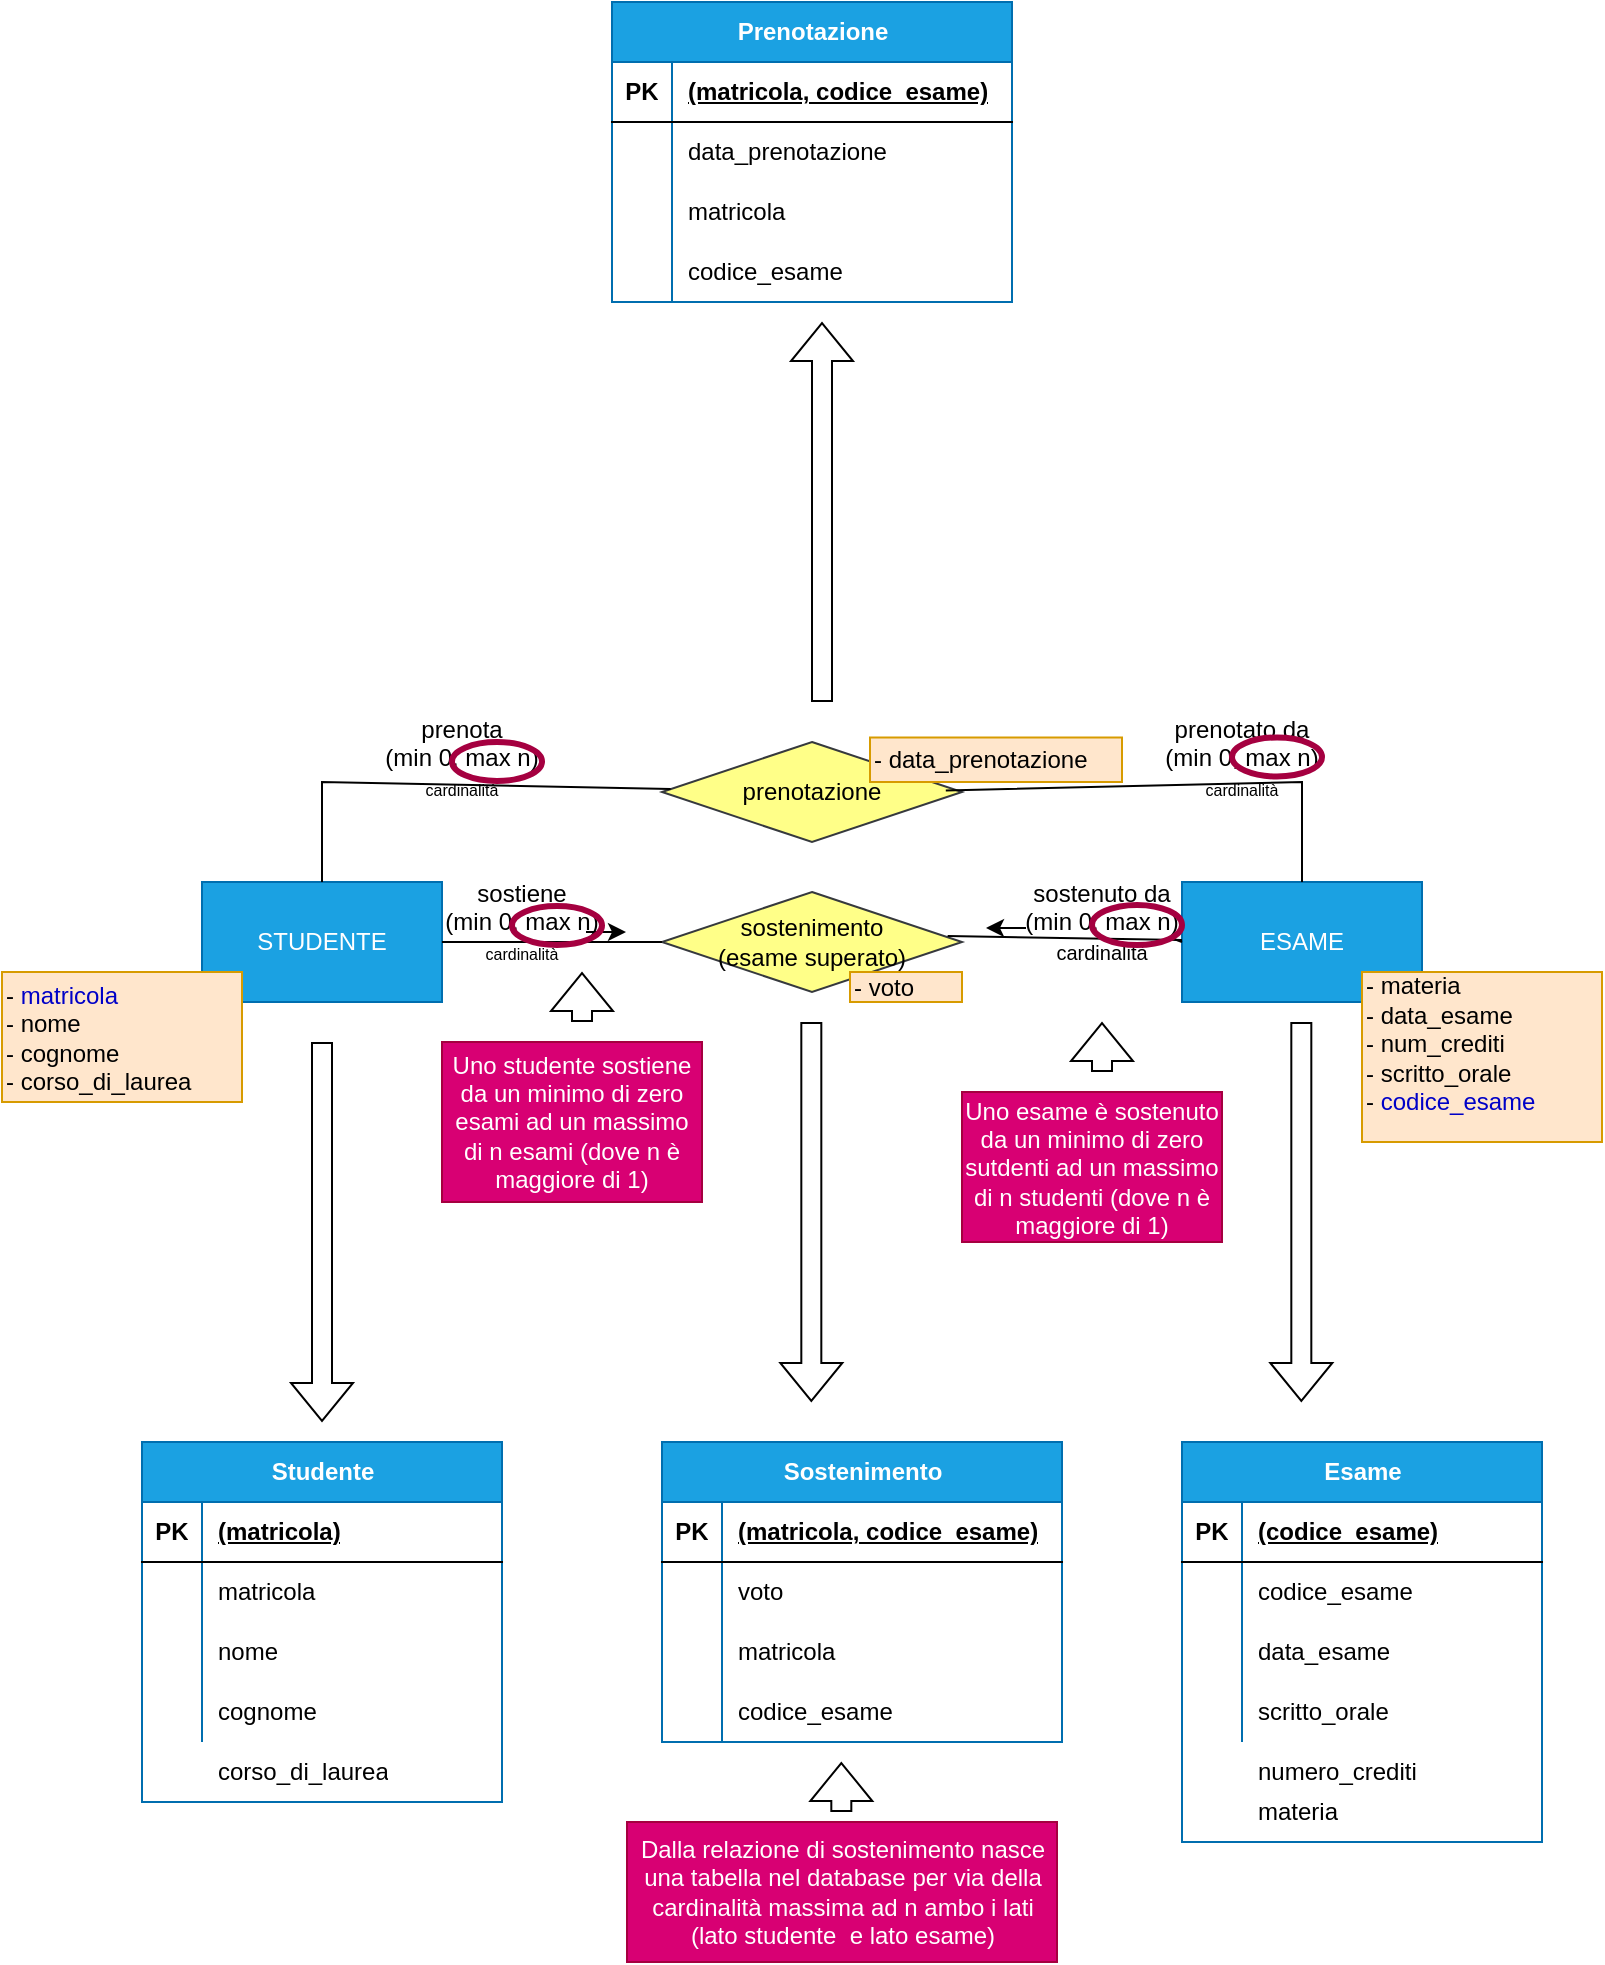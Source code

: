 <mxfile version="22.0.3" type="device">
  <diagram name="Pagina-1" id="_Cii6vIrATYjQEPlxgoE">
    <mxGraphModel dx="2128" dy="1775" grid="1" gridSize="10" guides="1" tooltips="1" connect="1" arrows="1" fold="1" page="1" pageScale="1" pageWidth="827" pageHeight="1169" math="0" shadow="0">
      <root>
        <mxCell id="0" />
        <mxCell id="1" parent="0" />
        <mxCell id="sfrikEFSX6h9XtLuS2t6-1" value="ESAME" style="rounded=0;whiteSpace=wrap;html=1;fillColor=#1ba1e2;strokeColor=#006EAF;fontColor=#ffffff;" vertex="1" parent="1">
          <mxGeometry x="580" y="370" width="120" height="60" as="geometry" />
        </mxCell>
        <mxCell id="sfrikEFSX6h9XtLuS2t6-2" value="sostenimento&lt;br&gt;(esame superato)" style="rhombus;whiteSpace=wrap;html=1;fillColor=#ffff88;strokeColor=#36393d;" vertex="1" parent="1">
          <mxGeometry x="320" y="375" width="150" height="50" as="geometry" />
        </mxCell>
        <mxCell id="sfrikEFSX6h9XtLuS2t6-3" value="STUDENTE" style="rounded=0;whiteSpace=wrap;html=1;fillColor=#1ba1e2;strokeColor=#006EAF;fontColor=#ffffff;" vertex="1" parent="1">
          <mxGeometry x="90" y="370" width="120" height="60" as="geometry" />
        </mxCell>
        <mxCell id="sfrikEFSX6h9XtLuS2t6-4" value="- &lt;font color=&quot;#0000c7&quot;&gt;matricola&lt;/font&gt;&lt;br&gt;- nome&lt;br&gt;- cognome&lt;br&gt;- corso_di_laurea" style="text;html=1;strokeColor=#d79b00;fillColor=#ffe6cc;align=left;verticalAlign=middle;whiteSpace=wrap;rounded=0;" vertex="1" parent="1">
          <mxGeometry x="-10" y="415" width="120" height="65" as="geometry" />
        </mxCell>
        <mxCell id="sfrikEFSX6h9XtLuS2t6-5" value="&lt;div style=&quot;&quot;&gt;- materia&lt;/div&gt;&lt;div style=&quot;&quot;&gt;- data_esame&lt;/div&gt;&lt;div style=&quot;&quot;&gt;- num_crediti&lt;/div&gt;&lt;div style=&quot;&quot;&gt;- scritto_orale&lt;/div&gt;&lt;div style=&quot;&quot;&gt;- &lt;font color=&quot;#0000c7&quot;&gt;codice_esame&lt;/font&gt;&lt;/div&gt;&lt;div style=&quot;&quot;&gt;&lt;br&gt;&lt;/div&gt;" style="text;html=1;strokeColor=#d79b00;fillColor=#ffe6cc;align=left;verticalAlign=middle;whiteSpace=wrap;rounded=0;" vertex="1" parent="1">
          <mxGeometry x="670" y="415" width="120" height="85" as="geometry" />
        </mxCell>
        <mxCell id="sfrikEFSX6h9XtLuS2t6-6" value="&lt;div style=&quot;&quot;&gt;- voto&lt;/div&gt;" style="text;html=1;strokeColor=#d79b00;fillColor=#ffe6cc;align=left;verticalAlign=middle;whiteSpace=wrap;rounded=0;" vertex="1" parent="1">
          <mxGeometry x="414" y="415" width="56" height="15" as="geometry" />
        </mxCell>
        <mxCell id="sfrikEFSX6h9XtLuS2t6-7" value="" style="endArrow=none;html=1;rounded=0;" edge="1" parent="1" source="sfrikEFSX6h9XtLuS2t6-3">
          <mxGeometry width="50" height="50" relative="1" as="geometry">
            <mxPoint x="390" y="450" as="sourcePoint" />
            <mxPoint x="320" y="400" as="targetPoint" />
          </mxGeometry>
        </mxCell>
        <mxCell id="sfrikEFSX6h9XtLuS2t6-8" value="" style="endArrow=none;html=1;rounded=0;entryX=0;entryY=0.5;entryDx=0;entryDy=0;" edge="1" parent="1" source="sfrikEFSX6h9XtLuS2t6-68" target="sfrikEFSX6h9XtLuS2t6-1">
          <mxGeometry width="50" height="50" relative="1" as="geometry">
            <mxPoint x="480" y="399.5" as="sourcePoint" />
            <mxPoint x="590" y="399.5" as="targetPoint" />
          </mxGeometry>
        </mxCell>
        <mxCell id="sfrikEFSX6h9XtLuS2t6-10" value="sostenuto da&lt;br&gt;(min 0, max n)&lt;br&gt;&lt;font style=&quot;font-size: 10px;&quot;&gt;cardinalità&lt;/font&gt;" style="text;html=1;strokeColor=none;fillColor=none;align=center;verticalAlign=middle;whiteSpace=wrap;rounded=0;" vertex="1" parent="1">
          <mxGeometry x="500" y="374.5" width="80" height="30" as="geometry" />
        </mxCell>
        <mxCell id="sfrikEFSX6h9XtLuS2t6-11" value="" style="endArrow=classic;html=1;rounded=0;" edge="1" parent="1">
          <mxGeometry width="50" height="50" relative="1" as="geometry">
            <mxPoint x="282" y="395" as="sourcePoint" />
            <mxPoint x="302" y="395" as="targetPoint" />
          </mxGeometry>
        </mxCell>
        <mxCell id="sfrikEFSX6h9XtLuS2t6-12" value="" style="endArrow=classic;html=1;rounded=0;" edge="1" parent="1">
          <mxGeometry width="50" height="50" relative="1" as="geometry">
            <mxPoint x="502" y="393" as="sourcePoint" />
            <mxPoint x="482" y="393" as="targetPoint" />
          </mxGeometry>
        </mxCell>
        <mxCell id="sfrikEFSX6h9XtLuS2t6-13" value="prenotazione" style="rhombus;whiteSpace=wrap;html=1;fillColor=#ffff88;strokeColor=#36393d;" vertex="1" parent="1">
          <mxGeometry x="320" y="300" width="150" height="50" as="geometry" />
        </mxCell>
        <mxCell id="sfrikEFSX6h9XtLuS2t6-14" value="" style="endArrow=none;html=1;rounded=0;exitX=1;exitY=0.5;exitDx=0;exitDy=0;" edge="1" parent="1" source="sfrikEFSX6h9XtLuS2t6-3" target="sfrikEFSX6h9XtLuS2t6-9">
          <mxGeometry width="50" height="50" relative="1" as="geometry">
            <mxPoint x="210" y="400" as="sourcePoint" />
            <mxPoint x="320" y="400" as="targetPoint" />
          </mxGeometry>
        </mxCell>
        <mxCell id="sfrikEFSX6h9XtLuS2t6-9" value="sostiene&lt;br&gt;(min 0, max n) &lt;font style=&quot;font-size: 8px;&quot;&gt;cardinalità&lt;/font&gt;" style="text;html=1;strokeColor=none;fillColor=none;align=center;verticalAlign=middle;whiteSpace=wrap;rounded=0;" vertex="1" parent="1">
          <mxGeometry x="210" y="372" width="80" height="35" as="geometry" />
        </mxCell>
        <mxCell id="sfrikEFSX6h9XtLuS2t6-15" value="Uno studente sostiene da un minimo di zero esami ad un massimo di n esami (dove n è maggiore di 1)" style="text;html=1;strokeColor=#A50040;fillColor=#d80073;align=center;verticalAlign=middle;whiteSpace=wrap;rounded=0;fontColor=#ffffff;" vertex="1" parent="1">
          <mxGeometry x="210" y="450" width="130" height="80" as="geometry" />
        </mxCell>
        <mxCell id="sfrikEFSX6h9XtLuS2t6-17" value="" style="shape=flexArrow;endArrow=classic;html=1;rounded=0;" edge="1" parent="1">
          <mxGeometry width="50" height="50" relative="1" as="geometry">
            <mxPoint x="280" y="440" as="sourcePoint" />
            <mxPoint x="280" y="415" as="targetPoint" />
          </mxGeometry>
        </mxCell>
        <mxCell id="sfrikEFSX6h9XtLuS2t6-18" value="Uno esame è sostenuto da un minimo di zero sutdenti ad un massimo di n studenti (dove n è maggiore di 1)" style="text;html=1;strokeColor=#A50040;fillColor=#d80073;align=center;verticalAlign=middle;whiteSpace=wrap;rounded=0;fontColor=#ffffff;" vertex="1" parent="1">
          <mxGeometry x="470" y="475" width="130" height="75" as="geometry" />
        </mxCell>
        <mxCell id="sfrikEFSX6h9XtLuS2t6-19" value="" style="shape=flexArrow;endArrow=classic;html=1;rounded=0;" edge="1" parent="1">
          <mxGeometry width="50" height="50" relative="1" as="geometry">
            <mxPoint x="540" y="465" as="sourcePoint" />
            <mxPoint x="540" y="440" as="targetPoint" />
          </mxGeometry>
        </mxCell>
        <mxCell id="sfrikEFSX6h9XtLuS2t6-20" value="" style="shape=flexArrow;endArrow=classic;html=1;rounded=0;" edge="1" parent="1">
          <mxGeometry width="50" height="50" relative="1" as="geometry">
            <mxPoint x="394.66" y="440" as="sourcePoint" />
            <mxPoint x="394.66" y="630" as="targetPoint" />
          </mxGeometry>
        </mxCell>
        <mxCell id="sfrikEFSX6h9XtLuS2t6-21" value="Sostenimento" style="shape=table;startSize=30;container=1;collapsible=1;childLayout=tableLayout;fixedRows=1;rowLines=0;fontStyle=1;align=center;resizeLast=1;html=1;fillColor=#1ba1e2;fontColor=#ffffff;strokeColor=#006EAF;" vertex="1" parent="1">
          <mxGeometry x="320" y="650" width="200" height="150" as="geometry" />
        </mxCell>
        <mxCell id="sfrikEFSX6h9XtLuS2t6-22" value="" style="shape=tableRow;horizontal=0;startSize=0;swimlaneHead=0;swimlaneBody=0;fillColor=none;collapsible=0;dropTarget=0;points=[[0,0.5],[1,0.5]];portConstraint=eastwest;top=0;left=0;right=0;bottom=1;" vertex="1" parent="sfrikEFSX6h9XtLuS2t6-21">
          <mxGeometry y="30" width="200" height="30" as="geometry" />
        </mxCell>
        <mxCell id="sfrikEFSX6h9XtLuS2t6-23" value="PK" style="shape=partialRectangle;connectable=0;fillColor=none;top=0;left=0;bottom=0;right=0;fontStyle=1;overflow=hidden;whiteSpace=wrap;html=1;" vertex="1" parent="sfrikEFSX6h9XtLuS2t6-22">
          <mxGeometry width="30" height="30" as="geometry">
            <mxRectangle width="30" height="30" as="alternateBounds" />
          </mxGeometry>
        </mxCell>
        <mxCell id="sfrikEFSX6h9XtLuS2t6-24" value="(matricola, codice_esame)" style="shape=partialRectangle;connectable=0;fillColor=none;top=0;left=0;bottom=0;right=0;align=left;spacingLeft=6;fontStyle=5;overflow=hidden;whiteSpace=wrap;html=1;" vertex="1" parent="sfrikEFSX6h9XtLuS2t6-22">
          <mxGeometry x="30" width="170" height="30" as="geometry">
            <mxRectangle width="170" height="30" as="alternateBounds" />
          </mxGeometry>
        </mxCell>
        <mxCell id="sfrikEFSX6h9XtLuS2t6-25" value="" style="shape=tableRow;horizontal=0;startSize=0;swimlaneHead=0;swimlaneBody=0;fillColor=none;collapsible=0;dropTarget=0;points=[[0,0.5],[1,0.5]];portConstraint=eastwest;top=0;left=0;right=0;bottom=0;" vertex="1" parent="sfrikEFSX6h9XtLuS2t6-21">
          <mxGeometry y="60" width="200" height="30" as="geometry" />
        </mxCell>
        <mxCell id="sfrikEFSX6h9XtLuS2t6-26" value="" style="shape=partialRectangle;connectable=0;fillColor=none;top=0;left=0;bottom=0;right=0;editable=1;overflow=hidden;whiteSpace=wrap;html=1;" vertex="1" parent="sfrikEFSX6h9XtLuS2t6-25">
          <mxGeometry width="30" height="30" as="geometry">
            <mxRectangle width="30" height="30" as="alternateBounds" />
          </mxGeometry>
        </mxCell>
        <mxCell id="sfrikEFSX6h9XtLuS2t6-27" value="voto" style="shape=partialRectangle;connectable=0;fillColor=none;top=0;left=0;bottom=0;right=0;align=left;spacingLeft=6;overflow=hidden;whiteSpace=wrap;html=1;" vertex="1" parent="sfrikEFSX6h9XtLuS2t6-25">
          <mxGeometry x="30" width="170" height="30" as="geometry">
            <mxRectangle width="170" height="30" as="alternateBounds" />
          </mxGeometry>
        </mxCell>
        <mxCell id="sfrikEFSX6h9XtLuS2t6-28" value="" style="shape=tableRow;horizontal=0;startSize=0;swimlaneHead=0;swimlaneBody=0;fillColor=none;collapsible=0;dropTarget=0;points=[[0,0.5],[1,0.5]];portConstraint=eastwest;top=0;left=0;right=0;bottom=0;" vertex="1" parent="sfrikEFSX6h9XtLuS2t6-21">
          <mxGeometry y="90" width="200" height="30" as="geometry" />
        </mxCell>
        <mxCell id="sfrikEFSX6h9XtLuS2t6-29" value="" style="shape=partialRectangle;connectable=0;fillColor=none;top=0;left=0;bottom=0;right=0;editable=1;overflow=hidden;whiteSpace=wrap;html=1;" vertex="1" parent="sfrikEFSX6h9XtLuS2t6-28">
          <mxGeometry width="30" height="30" as="geometry">
            <mxRectangle width="30" height="30" as="alternateBounds" />
          </mxGeometry>
        </mxCell>
        <mxCell id="sfrikEFSX6h9XtLuS2t6-30" value="matricola" style="shape=partialRectangle;connectable=0;fillColor=none;top=0;left=0;bottom=0;right=0;align=left;spacingLeft=6;overflow=hidden;whiteSpace=wrap;html=1;" vertex="1" parent="sfrikEFSX6h9XtLuS2t6-28">
          <mxGeometry x="30" width="170" height="30" as="geometry">
            <mxRectangle width="170" height="30" as="alternateBounds" />
          </mxGeometry>
        </mxCell>
        <mxCell id="sfrikEFSX6h9XtLuS2t6-31" value="" style="shape=tableRow;horizontal=0;startSize=0;swimlaneHead=0;swimlaneBody=0;fillColor=none;collapsible=0;dropTarget=0;points=[[0,0.5],[1,0.5]];portConstraint=eastwest;top=0;left=0;right=0;bottom=0;" vertex="1" parent="sfrikEFSX6h9XtLuS2t6-21">
          <mxGeometry y="120" width="200" height="30" as="geometry" />
        </mxCell>
        <mxCell id="sfrikEFSX6h9XtLuS2t6-32" value="" style="shape=partialRectangle;connectable=0;fillColor=none;top=0;left=0;bottom=0;right=0;editable=1;overflow=hidden;whiteSpace=wrap;html=1;" vertex="1" parent="sfrikEFSX6h9XtLuS2t6-31">
          <mxGeometry width="30" height="30" as="geometry">
            <mxRectangle width="30" height="30" as="alternateBounds" />
          </mxGeometry>
        </mxCell>
        <mxCell id="sfrikEFSX6h9XtLuS2t6-33" value="codice_esame" style="shape=partialRectangle;connectable=0;fillColor=none;top=0;left=0;bottom=0;right=0;align=left;spacingLeft=6;overflow=hidden;whiteSpace=wrap;html=1;" vertex="1" parent="sfrikEFSX6h9XtLuS2t6-31">
          <mxGeometry x="30" width="170" height="30" as="geometry">
            <mxRectangle width="170" height="30" as="alternateBounds" />
          </mxGeometry>
        </mxCell>
        <mxCell id="sfrikEFSX6h9XtLuS2t6-34" value="Studente" style="shape=table;startSize=30;container=1;collapsible=1;childLayout=tableLayout;fixedRows=1;rowLines=0;fontStyle=1;align=center;resizeLast=1;html=1;fillColor=#1ba1e2;fontColor=#ffffff;strokeColor=#006EAF;" vertex="1" parent="1">
          <mxGeometry x="60" y="650" width="180" height="180" as="geometry" />
        </mxCell>
        <mxCell id="sfrikEFSX6h9XtLuS2t6-35" value="" style="shape=tableRow;horizontal=0;startSize=0;swimlaneHead=0;swimlaneBody=0;fillColor=none;collapsible=0;dropTarget=0;points=[[0,0.5],[1,0.5]];portConstraint=eastwest;top=0;left=0;right=0;bottom=1;" vertex="1" parent="sfrikEFSX6h9XtLuS2t6-34">
          <mxGeometry y="30" width="180" height="30" as="geometry" />
        </mxCell>
        <mxCell id="sfrikEFSX6h9XtLuS2t6-36" value="PK" style="shape=partialRectangle;connectable=0;fillColor=none;top=0;left=0;bottom=0;right=0;fontStyle=1;overflow=hidden;whiteSpace=wrap;html=1;" vertex="1" parent="sfrikEFSX6h9XtLuS2t6-35">
          <mxGeometry width="30" height="30" as="geometry">
            <mxRectangle width="30" height="30" as="alternateBounds" />
          </mxGeometry>
        </mxCell>
        <mxCell id="sfrikEFSX6h9XtLuS2t6-37" value="(matricola)" style="shape=partialRectangle;connectable=0;fillColor=none;top=0;left=0;bottom=0;right=0;align=left;spacingLeft=6;fontStyle=5;overflow=hidden;whiteSpace=wrap;html=1;" vertex="1" parent="sfrikEFSX6h9XtLuS2t6-35">
          <mxGeometry x="30" width="150" height="30" as="geometry">
            <mxRectangle width="150" height="30" as="alternateBounds" />
          </mxGeometry>
        </mxCell>
        <mxCell id="sfrikEFSX6h9XtLuS2t6-38" value="" style="shape=tableRow;horizontal=0;startSize=0;swimlaneHead=0;swimlaneBody=0;fillColor=none;collapsible=0;dropTarget=0;points=[[0,0.5],[1,0.5]];portConstraint=eastwest;top=0;left=0;right=0;bottom=0;" vertex="1" parent="sfrikEFSX6h9XtLuS2t6-34">
          <mxGeometry y="60" width="180" height="30" as="geometry" />
        </mxCell>
        <mxCell id="sfrikEFSX6h9XtLuS2t6-39" value="" style="shape=partialRectangle;connectable=0;fillColor=none;top=0;left=0;bottom=0;right=0;editable=1;overflow=hidden;whiteSpace=wrap;html=1;" vertex="1" parent="sfrikEFSX6h9XtLuS2t6-38">
          <mxGeometry width="30" height="30" as="geometry">
            <mxRectangle width="30" height="30" as="alternateBounds" />
          </mxGeometry>
        </mxCell>
        <mxCell id="sfrikEFSX6h9XtLuS2t6-40" value="matricola" style="shape=partialRectangle;connectable=0;fillColor=none;top=0;left=0;bottom=0;right=0;align=left;spacingLeft=6;overflow=hidden;whiteSpace=wrap;html=1;" vertex="1" parent="sfrikEFSX6h9XtLuS2t6-38">
          <mxGeometry x="30" width="150" height="30" as="geometry">
            <mxRectangle width="150" height="30" as="alternateBounds" />
          </mxGeometry>
        </mxCell>
        <mxCell id="sfrikEFSX6h9XtLuS2t6-41" value="" style="shape=tableRow;horizontal=0;startSize=0;swimlaneHead=0;swimlaneBody=0;fillColor=none;collapsible=0;dropTarget=0;points=[[0,0.5],[1,0.5]];portConstraint=eastwest;top=0;left=0;right=0;bottom=0;" vertex="1" parent="sfrikEFSX6h9XtLuS2t6-34">
          <mxGeometry y="90" width="180" height="30" as="geometry" />
        </mxCell>
        <mxCell id="sfrikEFSX6h9XtLuS2t6-42" value="" style="shape=partialRectangle;connectable=0;fillColor=none;top=0;left=0;bottom=0;right=0;editable=1;overflow=hidden;whiteSpace=wrap;html=1;" vertex="1" parent="sfrikEFSX6h9XtLuS2t6-41">
          <mxGeometry width="30" height="30" as="geometry">
            <mxRectangle width="30" height="30" as="alternateBounds" />
          </mxGeometry>
        </mxCell>
        <mxCell id="sfrikEFSX6h9XtLuS2t6-43" value="nome" style="shape=partialRectangle;connectable=0;fillColor=none;top=0;left=0;bottom=0;right=0;align=left;spacingLeft=6;overflow=hidden;whiteSpace=wrap;html=1;" vertex="1" parent="sfrikEFSX6h9XtLuS2t6-41">
          <mxGeometry x="30" width="150" height="30" as="geometry">
            <mxRectangle width="150" height="30" as="alternateBounds" />
          </mxGeometry>
        </mxCell>
        <mxCell id="sfrikEFSX6h9XtLuS2t6-44" value="" style="shape=tableRow;horizontal=0;startSize=0;swimlaneHead=0;swimlaneBody=0;fillColor=none;collapsible=0;dropTarget=0;points=[[0,0.5],[1,0.5]];portConstraint=eastwest;top=0;left=0;right=0;bottom=0;" vertex="1" parent="sfrikEFSX6h9XtLuS2t6-34">
          <mxGeometry y="120" width="180" height="30" as="geometry" />
        </mxCell>
        <mxCell id="sfrikEFSX6h9XtLuS2t6-45" value="" style="shape=partialRectangle;connectable=0;fillColor=none;top=0;left=0;bottom=0;right=0;editable=1;overflow=hidden;whiteSpace=wrap;html=1;" vertex="1" parent="sfrikEFSX6h9XtLuS2t6-44">
          <mxGeometry width="30" height="30" as="geometry">
            <mxRectangle width="30" height="30" as="alternateBounds" />
          </mxGeometry>
        </mxCell>
        <mxCell id="sfrikEFSX6h9XtLuS2t6-46" value="cognome" style="shape=partialRectangle;connectable=0;fillColor=none;top=0;left=0;bottom=0;right=0;align=left;spacingLeft=6;overflow=hidden;whiteSpace=wrap;html=1;" vertex="1" parent="sfrikEFSX6h9XtLuS2t6-44">
          <mxGeometry x="30" width="150" height="30" as="geometry">
            <mxRectangle width="150" height="30" as="alternateBounds" />
          </mxGeometry>
        </mxCell>
        <mxCell id="sfrikEFSX6h9XtLuS2t6-47" value="Esame" style="shape=table;startSize=30;container=1;collapsible=1;childLayout=tableLayout;fixedRows=1;rowLines=0;fontStyle=1;align=center;resizeLast=1;html=1;fillColor=#1ba1e2;fontColor=#ffffff;strokeColor=#006EAF;" vertex="1" parent="1">
          <mxGeometry x="580" y="650" width="180" height="200" as="geometry" />
        </mxCell>
        <mxCell id="sfrikEFSX6h9XtLuS2t6-48" value="" style="shape=tableRow;horizontal=0;startSize=0;swimlaneHead=0;swimlaneBody=0;fillColor=none;collapsible=0;dropTarget=0;points=[[0,0.5],[1,0.5]];portConstraint=eastwest;top=0;left=0;right=0;bottom=1;" vertex="1" parent="sfrikEFSX6h9XtLuS2t6-47">
          <mxGeometry y="30" width="180" height="30" as="geometry" />
        </mxCell>
        <mxCell id="sfrikEFSX6h9XtLuS2t6-49" value="PK" style="shape=partialRectangle;connectable=0;fillColor=none;top=0;left=0;bottom=0;right=0;fontStyle=1;overflow=hidden;whiteSpace=wrap;html=1;" vertex="1" parent="sfrikEFSX6h9XtLuS2t6-48">
          <mxGeometry width="30" height="30" as="geometry">
            <mxRectangle width="30" height="30" as="alternateBounds" />
          </mxGeometry>
        </mxCell>
        <mxCell id="sfrikEFSX6h9XtLuS2t6-50" value="(codice_esame)" style="shape=partialRectangle;connectable=0;fillColor=none;top=0;left=0;bottom=0;right=0;align=left;spacingLeft=6;fontStyle=5;overflow=hidden;whiteSpace=wrap;html=1;" vertex="1" parent="sfrikEFSX6h9XtLuS2t6-48">
          <mxGeometry x="30" width="150" height="30" as="geometry">
            <mxRectangle width="150" height="30" as="alternateBounds" />
          </mxGeometry>
        </mxCell>
        <mxCell id="sfrikEFSX6h9XtLuS2t6-51" value="" style="shape=tableRow;horizontal=0;startSize=0;swimlaneHead=0;swimlaneBody=0;fillColor=none;collapsible=0;dropTarget=0;points=[[0,0.5],[1,0.5]];portConstraint=eastwest;top=0;left=0;right=0;bottom=0;" vertex="1" parent="sfrikEFSX6h9XtLuS2t6-47">
          <mxGeometry y="60" width="180" height="30" as="geometry" />
        </mxCell>
        <mxCell id="sfrikEFSX6h9XtLuS2t6-52" value="" style="shape=partialRectangle;connectable=0;fillColor=none;top=0;left=0;bottom=0;right=0;editable=1;overflow=hidden;whiteSpace=wrap;html=1;" vertex="1" parent="sfrikEFSX6h9XtLuS2t6-51">
          <mxGeometry width="30" height="30" as="geometry">
            <mxRectangle width="30" height="30" as="alternateBounds" />
          </mxGeometry>
        </mxCell>
        <mxCell id="sfrikEFSX6h9XtLuS2t6-53" value="codice_esame" style="shape=partialRectangle;connectable=0;fillColor=none;top=0;left=0;bottom=0;right=0;align=left;spacingLeft=6;overflow=hidden;whiteSpace=wrap;html=1;" vertex="1" parent="sfrikEFSX6h9XtLuS2t6-51">
          <mxGeometry x="30" width="150" height="30" as="geometry">
            <mxRectangle width="150" height="30" as="alternateBounds" />
          </mxGeometry>
        </mxCell>
        <mxCell id="sfrikEFSX6h9XtLuS2t6-54" value="" style="shape=tableRow;horizontal=0;startSize=0;swimlaneHead=0;swimlaneBody=0;fillColor=none;collapsible=0;dropTarget=0;points=[[0,0.5],[1,0.5]];portConstraint=eastwest;top=0;left=0;right=0;bottom=0;" vertex="1" parent="sfrikEFSX6h9XtLuS2t6-47">
          <mxGeometry y="90" width="180" height="30" as="geometry" />
        </mxCell>
        <mxCell id="sfrikEFSX6h9XtLuS2t6-55" value="" style="shape=partialRectangle;connectable=0;fillColor=none;top=0;left=0;bottom=0;right=0;editable=1;overflow=hidden;whiteSpace=wrap;html=1;" vertex="1" parent="sfrikEFSX6h9XtLuS2t6-54">
          <mxGeometry width="30" height="30" as="geometry">
            <mxRectangle width="30" height="30" as="alternateBounds" />
          </mxGeometry>
        </mxCell>
        <mxCell id="sfrikEFSX6h9XtLuS2t6-56" value="data_esame" style="shape=partialRectangle;connectable=0;fillColor=none;top=0;left=0;bottom=0;right=0;align=left;spacingLeft=6;overflow=hidden;whiteSpace=wrap;html=1;" vertex="1" parent="sfrikEFSX6h9XtLuS2t6-54">
          <mxGeometry x="30" width="150" height="30" as="geometry">
            <mxRectangle width="150" height="30" as="alternateBounds" />
          </mxGeometry>
        </mxCell>
        <mxCell id="sfrikEFSX6h9XtLuS2t6-57" value="" style="shape=tableRow;horizontal=0;startSize=0;swimlaneHead=0;swimlaneBody=0;fillColor=none;collapsible=0;dropTarget=0;points=[[0,0.5],[1,0.5]];portConstraint=eastwest;top=0;left=0;right=0;bottom=0;" vertex="1" parent="sfrikEFSX6h9XtLuS2t6-47">
          <mxGeometry y="120" width="180" height="30" as="geometry" />
        </mxCell>
        <mxCell id="sfrikEFSX6h9XtLuS2t6-58" value="" style="shape=partialRectangle;connectable=0;fillColor=none;top=0;left=0;bottom=0;right=0;editable=1;overflow=hidden;whiteSpace=wrap;html=1;" vertex="1" parent="sfrikEFSX6h9XtLuS2t6-57">
          <mxGeometry width="30" height="30" as="geometry">
            <mxRectangle width="30" height="30" as="alternateBounds" />
          </mxGeometry>
        </mxCell>
        <mxCell id="sfrikEFSX6h9XtLuS2t6-59" value="scritto_orale" style="shape=partialRectangle;connectable=0;fillColor=none;top=0;left=0;bottom=0;right=0;align=left;spacingLeft=6;overflow=hidden;whiteSpace=wrap;html=1;" vertex="1" parent="sfrikEFSX6h9XtLuS2t6-57">
          <mxGeometry x="30" width="150" height="30" as="geometry">
            <mxRectangle width="150" height="30" as="alternateBounds" />
          </mxGeometry>
        </mxCell>
        <mxCell id="sfrikEFSX6h9XtLuS2t6-60" value="" style="shape=flexArrow;endArrow=classic;html=1;rounded=0;" edge="1" parent="1">
          <mxGeometry width="50" height="50" relative="1" as="geometry">
            <mxPoint x="150" y="450" as="sourcePoint" />
            <mxPoint x="150" y="640" as="targetPoint" />
          </mxGeometry>
        </mxCell>
        <mxCell id="sfrikEFSX6h9XtLuS2t6-61" value="" style="shape=flexArrow;endArrow=classic;html=1;rounded=0;" edge="1" parent="1">
          <mxGeometry width="50" height="50" relative="1" as="geometry">
            <mxPoint x="639.66" y="440" as="sourcePoint" />
            <mxPoint x="639.66" y="630" as="targetPoint" />
          </mxGeometry>
        </mxCell>
        <mxCell id="sfrikEFSX6h9XtLuS2t6-62" value="Dalla relazione di sostenimento nasce una tabella nel database per via della cardinalità massima ad n ambo i lati (lato studente&amp;nbsp; e lato esame)" style="text;html=1;strokeColor=#A50040;fillColor=#d80073;align=center;verticalAlign=middle;whiteSpace=wrap;rounded=0;fontColor=#ffffff;" vertex="1" parent="1">
          <mxGeometry x="302.5" y="840" width="215" height="70" as="geometry" />
        </mxCell>
        <mxCell id="sfrikEFSX6h9XtLuS2t6-63" value="" style="shape=flexArrow;endArrow=classic;html=1;rounded=0;" edge="1" parent="1">
          <mxGeometry width="50" height="50" relative="1" as="geometry">
            <mxPoint x="409.66" y="835" as="sourcePoint" />
            <mxPoint x="409.66" y="810" as="targetPoint" />
          </mxGeometry>
        </mxCell>
        <mxCell id="sfrikEFSX6h9XtLuS2t6-64" value="corso_di_laurea" style="shape=partialRectangle;connectable=0;fillColor=none;top=0;left=0;bottom=0;right=0;align=left;spacingLeft=6;overflow=hidden;whiteSpace=wrap;html=1;" vertex="1" parent="1">
          <mxGeometry x="90" y="800" width="150" height="30" as="geometry">
            <mxRectangle width="150" height="30" as="alternateBounds" />
          </mxGeometry>
        </mxCell>
        <mxCell id="sfrikEFSX6h9XtLuS2t6-65" value="numero_crediti" style="shape=partialRectangle;connectable=0;fillColor=none;top=0;left=0;bottom=0;right=0;align=left;spacingLeft=6;overflow=hidden;whiteSpace=wrap;html=1;" vertex="1" parent="1">
          <mxGeometry x="610" y="800" width="150" height="30" as="geometry">
            <mxRectangle width="150" height="30" as="alternateBounds" />
          </mxGeometry>
        </mxCell>
        <mxCell id="sfrikEFSX6h9XtLuS2t6-66" value="" style="ellipse;whiteSpace=wrap;html=1;fillColor=none;fontColor=#ffffff;strokeColor=#A50040;strokeWidth=3;" vertex="1" parent="1">
          <mxGeometry x="245" y="382" width="45" height="19.5" as="geometry" />
        </mxCell>
        <mxCell id="sfrikEFSX6h9XtLuS2t6-67" value="materia" style="shape=partialRectangle;connectable=0;fillColor=none;top=0;left=0;bottom=0;right=0;align=left;spacingLeft=6;overflow=hidden;whiteSpace=wrap;html=1;" vertex="1" parent="1">
          <mxGeometry x="610" y="820" width="150" height="30" as="geometry">
            <mxRectangle width="150" height="30" as="alternateBounds" />
          </mxGeometry>
        </mxCell>
        <mxCell id="sfrikEFSX6h9XtLuS2t6-69" value="" style="endArrow=none;html=1;rounded=0;exitX=0.952;exitY=0.441;exitDx=0;exitDy=0;exitPerimeter=0;" edge="1" parent="1" source="sfrikEFSX6h9XtLuS2t6-2" target="sfrikEFSX6h9XtLuS2t6-1">
          <mxGeometry width="50" height="50" relative="1" as="geometry">
            <mxPoint x="470" y="400" as="sourcePoint" />
            <mxPoint x="580" y="400" as="targetPoint" />
          </mxGeometry>
        </mxCell>
        <mxCell id="sfrikEFSX6h9XtLuS2t6-68" value="" style="ellipse;whiteSpace=wrap;html=1;fillColor=none;fontColor=#ffffff;strokeColor=#A50040;strokeWidth=3;" vertex="1" parent="1">
          <mxGeometry x="535" y="381.5" width="45" height="20" as="geometry" />
        </mxCell>
        <mxCell id="sfrikEFSX6h9XtLuS2t6-73" value="" style="endArrow=none;html=1;rounded=0;exitX=0.5;exitY=0;exitDx=0;exitDy=0;" edge="1" parent="1" source="sfrikEFSX6h9XtLuS2t6-3" target="sfrikEFSX6h9XtLuS2t6-13">
          <mxGeometry width="50" height="50" relative="1" as="geometry">
            <mxPoint x="192.5" y="310" as="sourcePoint" />
            <mxPoint x="302.5" y="310" as="targetPoint" />
            <Array as="points">
              <mxPoint x="150" y="320" />
            </Array>
          </mxGeometry>
        </mxCell>
        <mxCell id="sfrikEFSX6h9XtLuS2t6-74" value="" style="endArrow=none;html=1;rounded=0;exitX=0.946;exitY=0.484;exitDx=0;exitDy=0;entryX=0.5;entryY=0;entryDx=0;entryDy=0;exitPerimeter=0;" edge="1" parent="1" source="sfrikEFSX6h9XtLuS2t6-13" target="sfrikEFSX6h9XtLuS2t6-1">
          <mxGeometry width="50" height="50" relative="1" as="geometry">
            <mxPoint x="334" y="326" as="sourcePoint" />
            <mxPoint x="160" y="380" as="targetPoint" />
            <Array as="points">
              <mxPoint x="640" y="320" />
            </Array>
          </mxGeometry>
        </mxCell>
        <mxCell id="sfrikEFSX6h9XtLuS2t6-75" value="prenota&lt;br&gt;(min 0, max n) &lt;font style=&quot;font-size: 8px;&quot;&gt;cardinalità&lt;/font&gt;" style="text;html=1;strokeColor=none;fillColor=none;align=center;verticalAlign=middle;whiteSpace=wrap;rounded=0;" vertex="1" parent="1">
          <mxGeometry x="180" y="290" width="80" height="35" as="geometry" />
        </mxCell>
        <mxCell id="sfrikEFSX6h9XtLuS2t6-76" value="prenotato da&lt;br&gt;(min 0, max n) &lt;font style=&quot;font-size: 8px;&quot;&gt;cardinalità&lt;/font&gt;" style="text;html=1;strokeColor=none;fillColor=none;align=center;verticalAlign=middle;whiteSpace=wrap;rounded=0;" vertex="1" parent="1">
          <mxGeometry x="570" y="290" width="80" height="35" as="geometry" />
        </mxCell>
        <mxCell id="sfrikEFSX6h9XtLuS2t6-77" value="" style="ellipse;whiteSpace=wrap;html=1;fillColor=none;fontColor=#ffffff;strokeColor=#A50040;strokeWidth=3;" vertex="1" parent="1">
          <mxGeometry x="215" y="300" width="45" height="19.5" as="geometry" />
        </mxCell>
        <mxCell id="sfrikEFSX6h9XtLuS2t6-78" value="" style="ellipse;whiteSpace=wrap;html=1;fillColor=none;fontColor=#ffffff;strokeColor=#A50040;strokeWidth=3;" vertex="1" parent="1">
          <mxGeometry x="605" y="297.75" width="45" height="19.5" as="geometry" />
        </mxCell>
        <mxCell id="sfrikEFSX6h9XtLuS2t6-79" value="" style="shape=flexArrow;endArrow=classic;html=1;rounded=0;" edge="1" parent="1">
          <mxGeometry width="50" height="50" relative="1" as="geometry">
            <mxPoint x="400" y="280" as="sourcePoint" />
            <mxPoint x="400" y="90" as="targetPoint" />
          </mxGeometry>
        </mxCell>
        <mxCell id="sfrikEFSX6h9XtLuS2t6-80" value="Prenotazione" style="shape=table;startSize=30;container=1;collapsible=1;childLayout=tableLayout;fixedRows=1;rowLines=0;fontStyle=1;align=center;resizeLast=1;html=1;fillColor=#1ba1e2;fontColor=#ffffff;strokeColor=#006EAF;" vertex="1" parent="1">
          <mxGeometry x="295" y="-70" width="200" height="150" as="geometry" />
        </mxCell>
        <mxCell id="sfrikEFSX6h9XtLuS2t6-81" value="" style="shape=tableRow;horizontal=0;startSize=0;swimlaneHead=0;swimlaneBody=0;fillColor=none;collapsible=0;dropTarget=0;points=[[0,0.5],[1,0.5]];portConstraint=eastwest;top=0;left=0;right=0;bottom=1;" vertex="1" parent="sfrikEFSX6h9XtLuS2t6-80">
          <mxGeometry y="30" width="200" height="30" as="geometry" />
        </mxCell>
        <mxCell id="sfrikEFSX6h9XtLuS2t6-82" value="PK" style="shape=partialRectangle;connectable=0;fillColor=none;top=0;left=0;bottom=0;right=0;fontStyle=1;overflow=hidden;whiteSpace=wrap;html=1;" vertex="1" parent="sfrikEFSX6h9XtLuS2t6-81">
          <mxGeometry width="30" height="30" as="geometry">
            <mxRectangle width="30" height="30" as="alternateBounds" />
          </mxGeometry>
        </mxCell>
        <mxCell id="sfrikEFSX6h9XtLuS2t6-83" value="(matricola, codice_esame)" style="shape=partialRectangle;connectable=0;fillColor=none;top=0;left=0;bottom=0;right=0;align=left;spacingLeft=6;fontStyle=5;overflow=hidden;whiteSpace=wrap;html=1;" vertex="1" parent="sfrikEFSX6h9XtLuS2t6-81">
          <mxGeometry x="30" width="170" height="30" as="geometry">
            <mxRectangle width="170" height="30" as="alternateBounds" />
          </mxGeometry>
        </mxCell>
        <mxCell id="sfrikEFSX6h9XtLuS2t6-84" value="" style="shape=tableRow;horizontal=0;startSize=0;swimlaneHead=0;swimlaneBody=0;fillColor=none;collapsible=0;dropTarget=0;points=[[0,0.5],[1,0.5]];portConstraint=eastwest;top=0;left=0;right=0;bottom=0;" vertex="1" parent="sfrikEFSX6h9XtLuS2t6-80">
          <mxGeometry y="60" width="200" height="30" as="geometry" />
        </mxCell>
        <mxCell id="sfrikEFSX6h9XtLuS2t6-85" value="" style="shape=partialRectangle;connectable=0;fillColor=none;top=0;left=0;bottom=0;right=0;editable=1;overflow=hidden;whiteSpace=wrap;html=1;" vertex="1" parent="sfrikEFSX6h9XtLuS2t6-84">
          <mxGeometry width="30" height="30" as="geometry">
            <mxRectangle width="30" height="30" as="alternateBounds" />
          </mxGeometry>
        </mxCell>
        <mxCell id="sfrikEFSX6h9XtLuS2t6-86" value="data_prenotazione" style="shape=partialRectangle;connectable=0;fillColor=none;top=0;left=0;bottom=0;right=0;align=left;spacingLeft=6;overflow=hidden;whiteSpace=wrap;html=1;" vertex="1" parent="sfrikEFSX6h9XtLuS2t6-84">
          <mxGeometry x="30" width="170" height="30" as="geometry">
            <mxRectangle width="170" height="30" as="alternateBounds" />
          </mxGeometry>
        </mxCell>
        <mxCell id="sfrikEFSX6h9XtLuS2t6-87" value="" style="shape=tableRow;horizontal=0;startSize=0;swimlaneHead=0;swimlaneBody=0;fillColor=none;collapsible=0;dropTarget=0;points=[[0,0.5],[1,0.5]];portConstraint=eastwest;top=0;left=0;right=0;bottom=0;" vertex="1" parent="sfrikEFSX6h9XtLuS2t6-80">
          <mxGeometry y="90" width="200" height="30" as="geometry" />
        </mxCell>
        <mxCell id="sfrikEFSX6h9XtLuS2t6-88" value="" style="shape=partialRectangle;connectable=0;fillColor=none;top=0;left=0;bottom=0;right=0;editable=1;overflow=hidden;whiteSpace=wrap;html=1;" vertex="1" parent="sfrikEFSX6h9XtLuS2t6-87">
          <mxGeometry width="30" height="30" as="geometry">
            <mxRectangle width="30" height="30" as="alternateBounds" />
          </mxGeometry>
        </mxCell>
        <mxCell id="sfrikEFSX6h9XtLuS2t6-89" value="matricola" style="shape=partialRectangle;connectable=0;fillColor=none;top=0;left=0;bottom=0;right=0;align=left;spacingLeft=6;overflow=hidden;whiteSpace=wrap;html=1;" vertex="1" parent="sfrikEFSX6h9XtLuS2t6-87">
          <mxGeometry x="30" width="170" height="30" as="geometry">
            <mxRectangle width="170" height="30" as="alternateBounds" />
          </mxGeometry>
        </mxCell>
        <mxCell id="sfrikEFSX6h9XtLuS2t6-90" value="" style="shape=tableRow;horizontal=0;startSize=0;swimlaneHead=0;swimlaneBody=0;fillColor=none;collapsible=0;dropTarget=0;points=[[0,0.5],[1,0.5]];portConstraint=eastwest;top=0;left=0;right=0;bottom=0;" vertex="1" parent="sfrikEFSX6h9XtLuS2t6-80">
          <mxGeometry y="120" width="200" height="30" as="geometry" />
        </mxCell>
        <mxCell id="sfrikEFSX6h9XtLuS2t6-91" value="" style="shape=partialRectangle;connectable=0;fillColor=none;top=0;left=0;bottom=0;right=0;editable=1;overflow=hidden;whiteSpace=wrap;html=1;" vertex="1" parent="sfrikEFSX6h9XtLuS2t6-90">
          <mxGeometry width="30" height="30" as="geometry">
            <mxRectangle width="30" height="30" as="alternateBounds" />
          </mxGeometry>
        </mxCell>
        <mxCell id="sfrikEFSX6h9XtLuS2t6-92" value="codice_esame" style="shape=partialRectangle;connectable=0;fillColor=none;top=0;left=0;bottom=0;right=0;align=left;spacingLeft=6;overflow=hidden;whiteSpace=wrap;html=1;" vertex="1" parent="sfrikEFSX6h9XtLuS2t6-90">
          <mxGeometry x="30" width="170" height="30" as="geometry">
            <mxRectangle width="170" height="30" as="alternateBounds" />
          </mxGeometry>
        </mxCell>
        <mxCell id="sfrikEFSX6h9XtLuS2t6-93" value="&lt;div style=&quot;&quot;&gt;- data_prenotazione&lt;/div&gt;" style="text;html=1;strokeColor=#d79b00;fillColor=#ffe6cc;align=left;verticalAlign=middle;whiteSpace=wrap;rounded=0;" vertex="1" parent="1">
          <mxGeometry x="424" y="297.75" width="126" height="22.25" as="geometry" />
        </mxCell>
      </root>
    </mxGraphModel>
  </diagram>
</mxfile>
